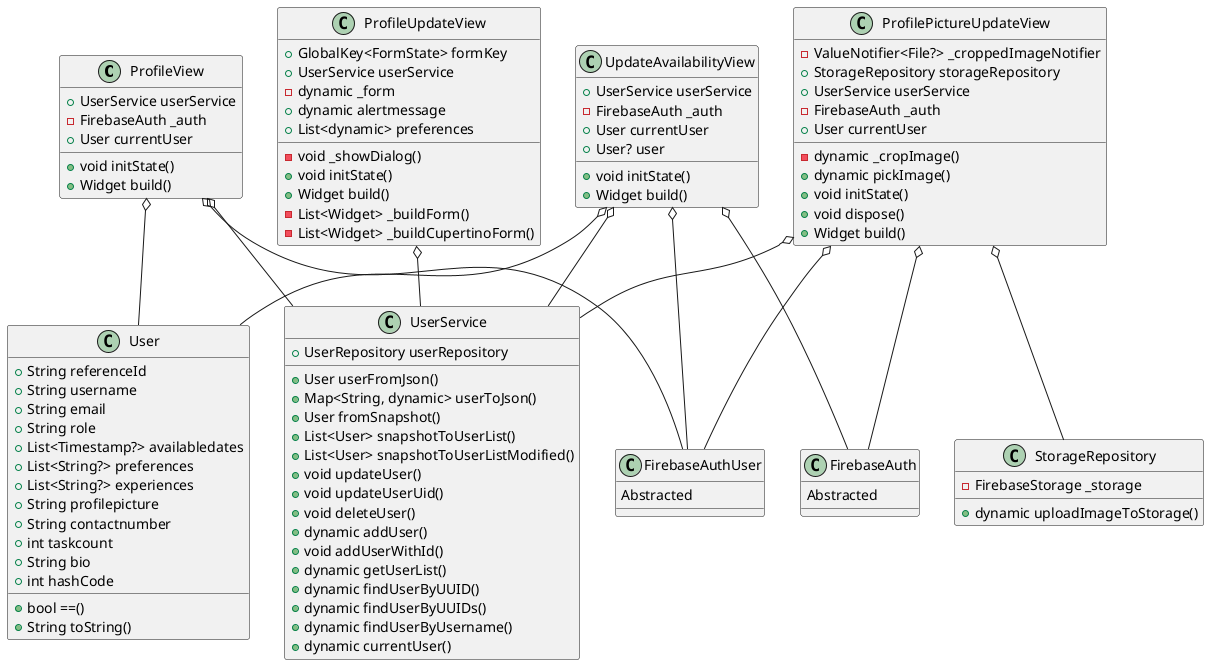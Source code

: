 @startuml
class "ProfileView" {
  +UserService userService
  -FirebaseAuth _auth
  +User currentUser
  +void initState()
  +Widget build()
}

"ProfileView" o-- "UserService"
"ProfileView" o-- "FirebaseAuthUser"
"ProfileView" o-- "User"

class "UpdateAvailabilityView" {
  +UserService userService
  -FirebaseAuth _auth
  +User currentUser
  +User? user
  +void initState()
  +Widget build()
}

"UpdateAvailabilityView" o-- "UserService"
"UpdateAvailabilityView" o-- "FirebaseAuth"
"UpdateAvailabilityView" o-- "FirebaseAuthUser"
"UpdateAvailabilityView" o-- "User"

class "ProfileUpdateView" {
  +GlobalKey<FormState> formKey
  +UserService userService
  -dynamic _form
  +dynamic alertmessage
  +List<dynamic> preferences
  -void _showDialog()
  +void initState()
  +Widget build()
  -List<Widget> _buildForm()
  -List<Widget> _buildCupertinoForm()
}

"ProfileUpdateView" o-- "UserService"

class "ProfilePictureUpdateView" {
  -ValueNotifier<File?> _croppedImageNotifier
  +StorageRepository storageRepository
  +UserService userService
  -FirebaseAuth _auth
  +User currentUser
  -dynamic _cropImage()
  +dynamic pickImage()
  +void initState()
  +void dispose()
  +Widget build()
}

"ProfilePictureUpdateView" o-- "StorageRepository"
"ProfilePictureUpdateView" o-- "UserService"
"ProfilePictureUpdateView" o-- "FirebaseAuth"
"ProfilePictureUpdateView" o-- "FirebaseAuthUser"

class "FirebaseAuth" {
  Abstracted
}

class "FirebaseAuthUser" {
  Abstracted
}

class "User" {
  +String referenceId
  +String username
  +String email
  +String role
  +List<Timestamp?> availabledates
  +List<String?> preferences
  +List<String?> experiences
  +String profilepicture
  +String contactnumber
  +int taskcount
  +String bio
  +int hashCode
  +bool ==()
  +String toString()
}

class "UserService" {
  +UserRepository userRepository
  +User userFromJson()
  +Map<String, dynamic> userToJson()
  +User fromSnapshot()
  +List<User> snapshotToUserList()
  +List<User> snapshotToUserListModified()
  +void updateUser()
  +void updateUserUid()
  +void deleteUser()
  +dynamic addUser()
  +void addUserWithId()
  +dynamic getUserList()
  +dynamic findUserByUUID()
  +dynamic findUserByUUIDs()
  +dynamic findUserByUsername()
  +dynamic currentUser()
}

class "StorageRepository" {
  -FirebaseStorage _storage
  +dynamic uploadImageToStorage()
}

@enduml